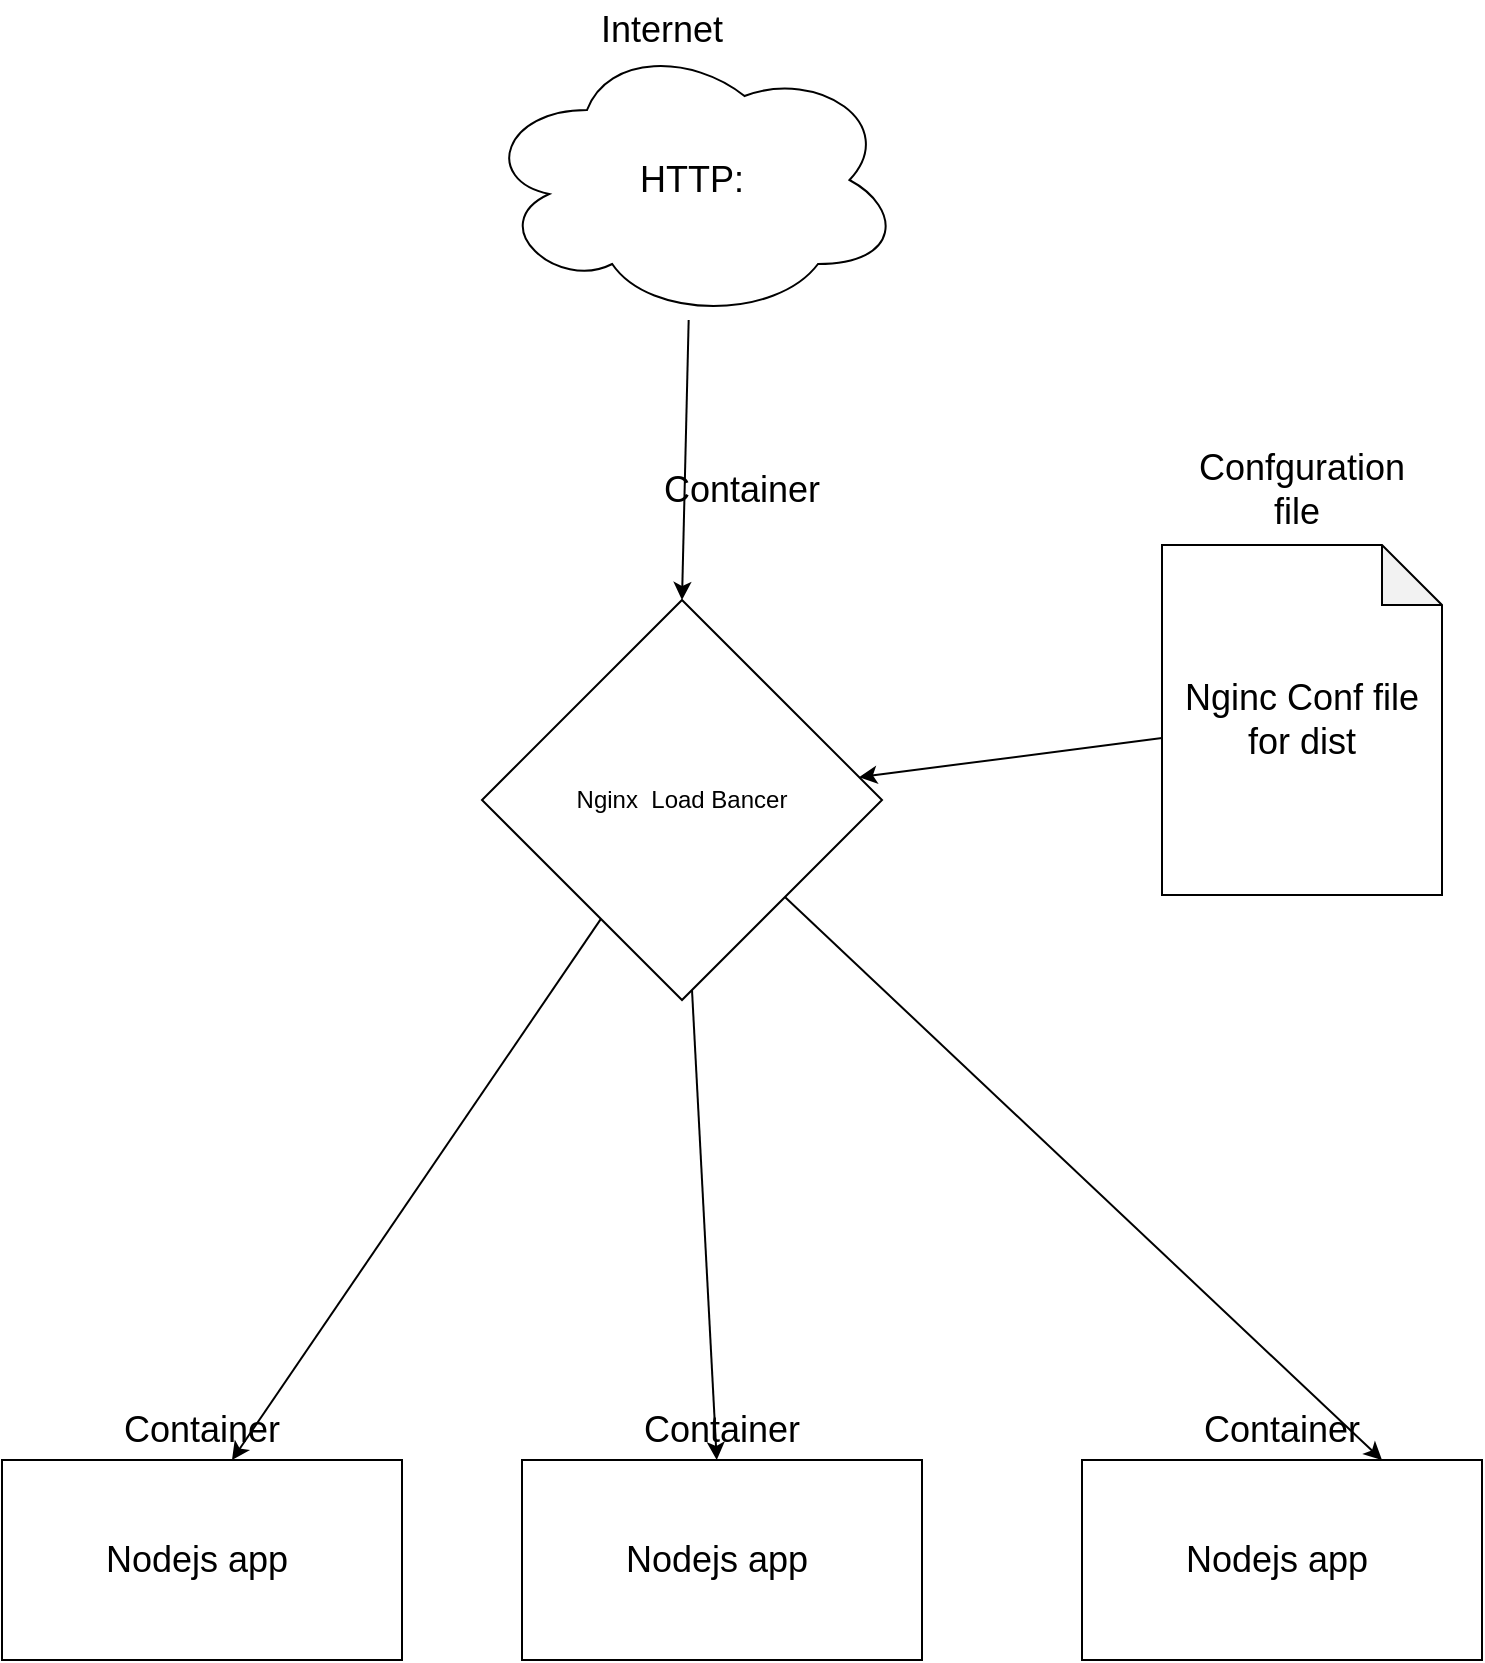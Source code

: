 <mxfile>
    <diagram id="etuBduBRxNIx_SSlU6L5" name="Page-1">
        <mxGraphModel dx="1302" dy="1009" grid="1" gridSize="10" guides="1" tooltips="1" connect="1" arrows="1" fold="1" page="1" pageScale="1" pageWidth="850" pageHeight="1100" math="0" shadow="0">
            <root>
                <mxCell id="0"/>
                <mxCell id="1" parent="0"/>
                <mxCell id="4" value="&lt;font style=&quot;font-size: 18px;&quot;&gt;Nodejs app&amp;nbsp;&lt;/font&gt;" style="whiteSpace=wrap;html=1;" vertex="1" parent="1">
                    <mxGeometry x="40" y="770" width="200" height="100" as="geometry"/>
                </mxCell>
                <mxCell id="14" style="edgeStyle=none;html=1;fontSize=18;" edge="1" parent="1" source="6" target="11">
                    <mxGeometry relative="1" as="geometry"/>
                </mxCell>
                <mxCell id="15" style="edgeStyle=none;html=1;entryX=0.75;entryY=0;entryDx=0;entryDy=0;fontSize=18;" edge="1" parent="1" source="6" target="13">
                    <mxGeometry relative="1" as="geometry"/>
                </mxCell>
                <mxCell id="16" style="edgeStyle=none;html=1;entryX=0.75;entryY=1;entryDx=0;entryDy=0;fontSize=18;" edge="1" parent="1" source="6" target="8">
                    <mxGeometry relative="1" as="geometry"/>
                </mxCell>
                <mxCell id="6" value="Nginx&amp;nbsp; Load Bancer" style="rhombus;whiteSpace=wrap;html=1;" vertex="1" parent="1">
                    <mxGeometry x="280" y="340" width="200" height="200" as="geometry"/>
                </mxCell>
                <mxCell id="8" value="&lt;font style=&quot;font-size: 18px;&quot;&gt;Container&lt;/font&gt;" style="text;strokeColor=none;align=center;fillColor=none;html=1;verticalAlign=middle;whiteSpace=wrap;rounded=0;" vertex="1" parent="1">
                    <mxGeometry x="110" y="740" width="60" height="30" as="geometry"/>
                </mxCell>
                <mxCell id="10" value="&lt;font style=&quot;font-size: 18px;&quot;&gt;Container&lt;/font&gt;" style="text;strokeColor=none;align=center;fillColor=none;html=1;verticalAlign=middle;whiteSpace=wrap;rounded=0;" vertex="1" parent="1">
                    <mxGeometry x="370" y="740" width="60" height="30" as="geometry"/>
                </mxCell>
                <mxCell id="11" value="&lt;font style=&quot;font-size: 18px;&quot;&gt;Nodejs app&amp;nbsp;&lt;/font&gt;" style="whiteSpace=wrap;html=1;" vertex="1" parent="1">
                    <mxGeometry x="300" y="770" width="200" height="100" as="geometry"/>
                </mxCell>
                <mxCell id="12" value="&lt;font style=&quot;font-size: 18px;&quot;&gt;Container&lt;/font&gt;" style="text;strokeColor=none;align=center;fillColor=none;html=1;verticalAlign=middle;whiteSpace=wrap;rounded=0;" vertex="1" parent="1">
                    <mxGeometry x="650" y="740" width="60" height="30" as="geometry"/>
                </mxCell>
                <mxCell id="13" value="&lt;font style=&quot;font-size: 18px;&quot;&gt;Nodejs app&amp;nbsp;&lt;/font&gt;" style="whiteSpace=wrap;html=1;" vertex="1" parent="1">
                    <mxGeometry x="580" y="770" width="200" height="100" as="geometry"/>
                </mxCell>
                <mxCell id="17" value="&lt;font style=&quot;font-size: 18px;&quot;&gt;Container&lt;/font&gt;" style="text;strokeColor=none;align=center;fillColor=none;html=1;verticalAlign=middle;whiteSpace=wrap;rounded=0;" vertex="1" parent="1">
                    <mxGeometry x="380" y="270" width="60" height="30" as="geometry"/>
                </mxCell>
                <mxCell id="25" style="edgeStyle=none;html=1;fontSize=18;" edge="1" parent="1" source="23" target="6">
                    <mxGeometry relative="1" as="geometry"/>
                </mxCell>
                <mxCell id="23" value="Nginc Conf file for dist" style="shape=note;whiteSpace=wrap;html=1;backgroundOutline=1;darkOpacity=0.05;fontSize=18;" vertex="1" parent="1">
                    <mxGeometry x="620" y="312.5" width="140" height="175" as="geometry"/>
                </mxCell>
                <mxCell id="24" value="&lt;span style=&quot;font-size: 18px;&quot;&gt;Confguration file&amp;nbsp;&lt;/span&gt;" style="text;strokeColor=none;align=center;fillColor=none;html=1;verticalAlign=middle;whiteSpace=wrap;rounded=0;" vertex="1" parent="1">
                    <mxGeometry x="660" y="270" width="60" height="30" as="geometry"/>
                </mxCell>
                <mxCell id="27" style="edgeStyle=none;html=1;entryX=0.5;entryY=0;entryDx=0;entryDy=0;fontSize=18;" edge="1" parent="1" source="26" target="6">
                    <mxGeometry relative="1" as="geometry"/>
                </mxCell>
                <mxCell id="26" value="HTTP:" style="ellipse;shape=cloud;whiteSpace=wrap;html=1;fontSize=18;" vertex="1" parent="1">
                    <mxGeometry x="280" y="60" width="210" height="140" as="geometry"/>
                </mxCell>
                <mxCell id="28" value="&lt;font style=&quot;font-size: 18px;&quot;&gt;Internet&lt;/font&gt;" style="text;strokeColor=none;align=center;fillColor=none;html=1;verticalAlign=middle;whiteSpace=wrap;rounded=0;" vertex="1" parent="1">
                    <mxGeometry x="340" y="40" width="60" height="30" as="geometry"/>
                </mxCell>
            </root>
        </mxGraphModel>
    </diagram>
</mxfile>